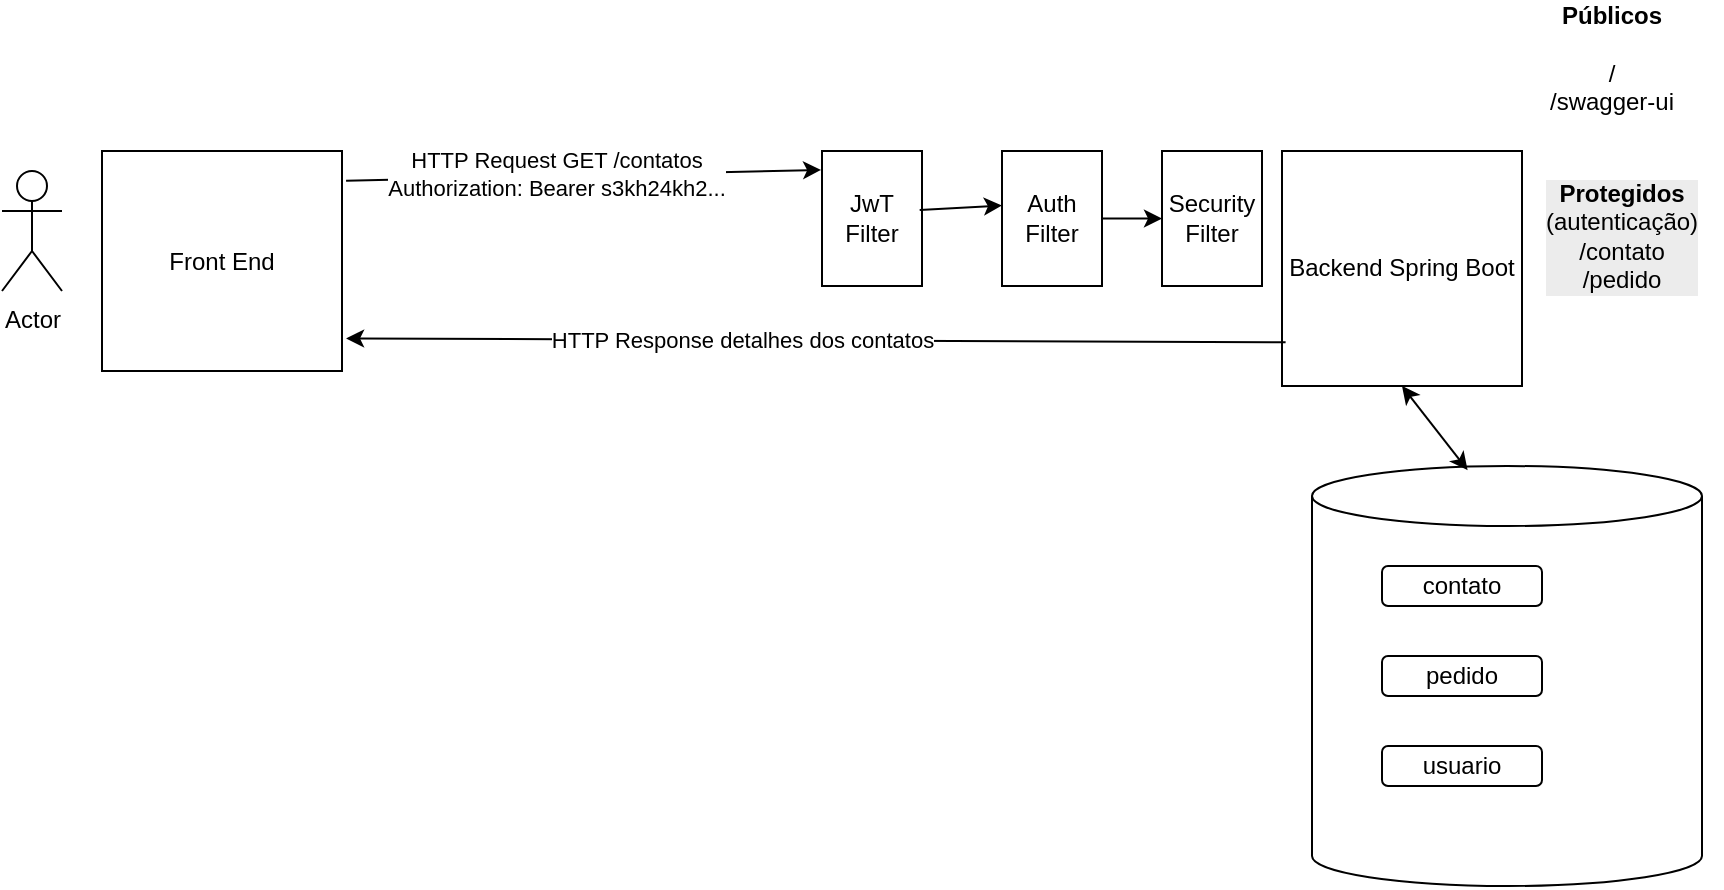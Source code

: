 <mxfile version="27.0.5">
  <diagram name="Página-1" id="69pVmFf4k-uzZrg5PMLr">
    <mxGraphModel dx="1710" dy="425" grid="1" gridSize="10" guides="1" tooltips="1" connect="1" arrows="1" fold="1" page="1" pageScale="1" pageWidth="827" pageHeight="1169" math="0" shadow="0">
      <root>
        <mxCell id="0" />
        <mxCell id="1" parent="0" />
        <mxCell id="kK68dIsaC33i2wqPtEw8-1" value="Actor" style="shape=umlActor;verticalLabelPosition=bottom;verticalAlign=top;html=1;outlineConnect=0;" parent="1" vertex="1">
          <mxGeometry x="-60" y="112.5" width="30" height="60" as="geometry" />
        </mxCell>
        <mxCell id="kK68dIsaC33i2wqPtEw8-2" value="Front End" style="rounded=0;whiteSpace=wrap;html=1;" parent="1" vertex="1">
          <mxGeometry x="-10" y="102.5" width="120" height="110" as="geometry" />
        </mxCell>
        <mxCell id="kK68dIsaC33i2wqPtEw8-4" value="&lt;b&gt;Públicos&lt;/b&gt;&lt;div&gt;&lt;br&gt;&lt;/div&gt;&lt;div&gt;/&lt;div&gt;/swagger-ui&lt;/div&gt;&lt;/div&gt;" style="text;html=1;align=center;verticalAlign=middle;whiteSpace=wrap;rounded=0;" parent="1" vertex="1">
          <mxGeometry x="710" y="30" width="70" height="52.5" as="geometry" />
        </mxCell>
        <mxCell id="kK68dIsaC33i2wqPtEw8-5" value="&lt;div style=&quot;forced-color-adjust: none; color: rgb(0, 0, 0); font-family: Helvetica; font-size: 12px; font-style: normal; font-variant-ligatures: normal; font-variant-caps: normal; letter-spacing: normal; orphans: 2; text-align: center; text-indent: 0px; text-transform: none; widows: 2; word-spacing: 0px; -webkit-text-stroke-width: 0px; white-space: normal; background-color: rgb(236, 236, 236); text-decoration-thickness: initial; text-decoration-style: initial; text-decoration-color: initial;&quot;&gt;&lt;b&gt;Protegidos&lt;/b&gt;&lt;/div&gt;&lt;div style=&quot;forced-color-adjust: none; color: rgb(0, 0, 0); font-family: Helvetica; font-size: 12px; font-style: normal; font-variant-ligatures: normal; font-variant-caps: normal; font-weight: 400; letter-spacing: normal; orphans: 2; text-align: center; text-indent: 0px; text-transform: none; widows: 2; word-spacing: 0px; -webkit-text-stroke-width: 0px; white-space: normal; background-color: rgb(236, 236, 236); text-decoration-thickness: initial; text-decoration-style: initial; text-decoration-color: initial;&quot;&gt;(autenticação)&lt;/div&gt;&lt;div style=&quot;forced-color-adjust: none; color: rgb(0, 0, 0); font-family: Helvetica; font-size: 12px; font-style: normal; font-variant-ligatures: normal; font-variant-caps: normal; font-weight: 400; letter-spacing: normal; orphans: 2; text-align: center; text-indent: 0px; text-transform: none; widows: 2; word-spacing: 0px; -webkit-text-stroke-width: 0px; white-space: normal; background-color: rgb(236, 236, 236); text-decoration-thickness: initial; text-decoration-style: initial; text-decoration-color: initial;&quot;&gt;/contato&lt;/div&gt;&lt;div style=&quot;forced-color-adjust: none; color: rgb(0, 0, 0); font-family: Helvetica; font-size: 12px; font-style: normal; font-variant-ligatures: normal; font-variant-caps: normal; font-weight: 400; letter-spacing: normal; orphans: 2; text-align: center; text-indent: 0px; text-transform: none; widows: 2; word-spacing: 0px; -webkit-text-stroke-width: 0px; white-space: normal; background-color: rgb(236, 236, 236); text-decoration-thickness: initial; text-decoration-style: initial; text-decoration-color: initial;&quot;&gt;/pedido&lt;/div&gt;" style="text;whiteSpace=wrap;html=1;" parent="1" vertex="1">
          <mxGeometry x="710" y="110" width="90" height="70" as="geometry" />
        </mxCell>
        <mxCell id="kK68dIsaC33i2wqPtEw8-6" value="" style="shape=cylinder3;whiteSpace=wrap;html=1;boundedLbl=1;backgroundOutline=1;size=15;" parent="1" vertex="1">
          <mxGeometry x="595" y="260" width="195" height="210" as="geometry" />
        </mxCell>
        <mxCell id="kK68dIsaC33i2wqPtEw8-7" value="contato" style="rounded=1;whiteSpace=wrap;html=1;" parent="1" vertex="1">
          <mxGeometry x="630" y="310" width="80" height="20" as="geometry" />
        </mxCell>
        <mxCell id="kK68dIsaC33i2wqPtEw8-8" value="pedido&lt;span style=&quot;color: rgba(0, 0, 0, 0); font-family: monospace; font-size: 0px; text-align: start; text-wrap-mode: nowrap;&quot;&gt;%3CmxGraphModel%3E%3Croot%3E%3CmxCell%20id%3D%220%22%2F%3E%3CmxCell%20id%3D%221%22%20parent%3D%220%22%2F%3E%3CmxCell%20id%3D%222%22%20value%3D%22contato%22%20style%3D%22rounded%3D1%3BwhiteSpace%3Dwrap%3Bhtml%3D1%3B%22%20vertex%3D%221%22%20parent%3D%221%22%3E%3CmxGeometry%20x%3D%22630%22%20y%3D%22310%22%20width%3D%2280%22%20height%3D%2220%22%20as%3D%22geometry%22%2F%3E%3C%2FmxCell%3E%3C%2Froot%3E%3C%2FmxGraphModel%3E&lt;/span&gt;" style="rounded=1;whiteSpace=wrap;html=1;" parent="1" vertex="1">
          <mxGeometry x="630" y="355" width="80" height="20" as="geometry" />
        </mxCell>
        <mxCell id="kK68dIsaC33i2wqPtEw8-9" value="usuario" style="rounded=1;whiteSpace=wrap;html=1;" parent="1" vertex="1">
          <mxGeometry x="630" y="400" width="80" height="20" as="geometry" />
        </mxCell>
        <mxCell id="GD_6Yc_NIj7z0cRtYeoW-1" value="" style="endArrow=classic;html=1;rounded=0;exitX=1.017;exitY=0.135;exitDx=0;exitDy=0;exitPerimeter=0;entryX=-0.009;entryY=0.14;entryDx=0;entryDy=0;entryPerimeter=0;" edge="1" parent="1" source="kK68dIsaC33i2wqPtEw8-2" target="GD_6Yc_NIj7z0cRtYeoW-3">
          <mxGeometry width="50" height="50" relative="1" as="geometry">
            <mxPoint x="400" y="220" as="sourcePoint" />
            <mxPoint x="450" y="170" as="targetPoint" />
          </mxGeometry>
        </mxCell>
        <mxCell id="GD_6Yc_NIj7z0cRtYeoW-2" value="HTTP Request GET /contatos&lt;div&gt;Authorization: Bearer s3kh24kh2...&lt;/div&gt;" style="edgeLabel;html=1;align=center;verticalAlign=middle;resizable=0;points=[];" vertex="1" connectable="0" parent="GD_6Yc_NIj7z0cRtYeoW-1">
          <mxGeometry x="-0.118" y="1" relative="1" as="geometry">
            <mxPoint as="offset" />
          </mxGeometry>
        </mxCell>
        <mxCell id="GD_6Yc_NIj7z0cRtYeoW-3" value="JwT Filter" style="rounded=0;whiteSpace=wrap;html=1;" vertex="1" parent="1">
          <mxGeometry x="350" y="102.5" width="50" height="67.5" as="geometry" />
        </mxCell>
        <mxCell id="GD_6Yc_NIj7z0cRtYeoW-4" value="Backend Spring Boot" style="rounded=0;whiteSpace=wrap;html=1;" vertex="1" parent="1">
          <mxGeometry x="580" y="102.5" width="120" height="117.5" as="geometry" />
        </mxCell>
        <mxCell id="GD_6Yc_NIj7z0cRtYeoW-5" value="" style="endArrow=classic;startArrow=classic;html=1;rounded=0;exitX=0.399;exitY=0.01;exitDx=0;exitDy=0;exitPerimeter=0;entryX=0.5;entryY=1;entryDx=0;entryDy=0;" edge="1" parent="1" source="kK68dIsaC33i2wqPtEw8-6" target="GD_6Yc_NIj7z0cRtYeoW-4">
          <mxGeometry width="50" height="50" relative="1" as="geometry">
            <mxPoint x="400" y="220" as="sourcePoint" />
            <mxPoint x="450" y="170" as="targetPoint" />
          </mxGeometry>
        </mxCell>
        <mxCell id="GD_6Yc_NIj7z0cRtYeoW-6" value="" style="endArrow=classic;html=1;rounded=0;exitX=0.015;exitY=0.814;exitDx=0;exitDy=0;exitPerimeter=0;entryX=1.017;entryY=0.852;entryDx=0;entryDy=0;entryPerimeter=0;" edge="1" parent="1" source="GD_6Yc_NIj7z0cRtYeoW-4" target="kK68dIsaC33i2wqPtEw8-2">
          <mxGeometry width="50" height="50" relative="1" as="geometry">
            <mxPoint x="400" y="220" as="sourcePoint" />
            <mxPoint x="450" y="170" as="targetPoint" />
          </mxGeometry>
        </mxCell>
        <mxCell id="GD_6Yc_NIj7z0cRtYeoW-7" value="HTTP Response detalhes dos contatos" style="edgeLabel;html=1;align=center;verticalAlign=middle;resizable=0;points=[];" vertex="1" connectable="0" parent="GD_6Yc_NIj7z0cRtYeoW-6">
          <mxGeometry x="0.158" relative="1" as="geometry">
            <mxPoint as="offset" />
          </mxGeometry>
        </mxCell>
        <mxCell id="GD_6Yc_NIj7z0cRtYeoW-8" value="Security Filter" style="rounded=0;whiteSpace=wrap;html=1;" vertex="1" parent="1">
          <mxGeometry x="520" y="102.5" width="50" height="67.5" as="geometry" />
        </mxCell>
        <mxCell id="GD_6Yc_NIj7z0cRtYeoW-10" value="Auth Filter" style="rounded=0;whiteSpace=wrap;html=1;" vertex="1" parent="1">
          <mxGeometry x="440" y="102.5" width="50" height="67.5" as="geometry" />
        </mxCell>
        <mxCell id="GD_6Yc_NIj7z0cRtYeoW-11" value="" style="endArrow=classic;html=1;rounded=0;exitX=0.977;exitY=0.437;exitDx=0;exitDy=0;exitPerimeter=0;entryX=-0.001;entryY=0.404;entryDx=0;entryDy=0;entryPerimeter=0;" edge="1" parent="1" source="GD_6Yc_NIj7z0cRtYeoW-3" target="GD_6Yc_NIj7z0cRtYeoW-10">
          <mxGeometry width="50" height="50" relative="1" as="geometry">
            <mxPoint x="400" y="220" as="sourcePoint" />
            <mxPoint x="450" y="170" as="targetPoint" />
          </mxGeometry>
        </mxCell>
        <mxCell id="GD_6Yc_NIj7z0cRtYeoW-12" value="" style="endArrow=classic;html=1;rounded=0;exitX=1;exitY=0.5;exitDx=0;exitDy=0;entryX=0;entryY=0.5;entryDx=0;entryDy=0;" edge="1" parent="1" source="GD_6Yc_NIj7z0cRtYeoW-10" target="GD_6Yc_NIj7z0cRtYeoW-8">
          <mxGeometry width="50" height="50" relative="1" as="geometry">
            <mxPoint x="448" y="142" as="sourcePoint" />
            <mxPoint x="470" y="140" as="targetPoint" />
            <Array as="points" />
          </mxGeometry>
        </mxCell>
      </root>
    </mxGraphModel>
  </diagram>
</mxfile>
